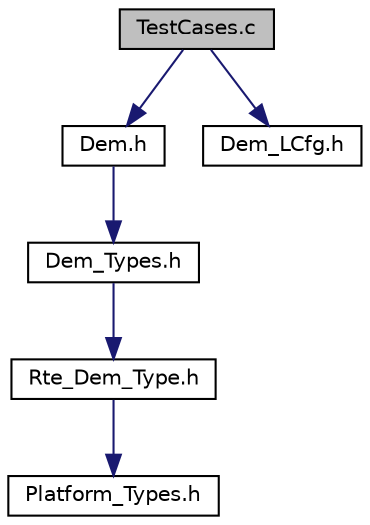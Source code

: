 digraph "TestCases.c"
{
 // LATEX_PDF_SIZE
  edge [fontname="Helvetica",fontsize="10",labelfontname="Helvetica",labelfontsize="10"];
  node [fontname="Helvetica",fontsize="10",shape=record];
  Node1 [label="TestCases.c",height=0.2,width=0.4,color="black", fillcolor="grey75", style="filled", fontcolor="black",tooltip=" "];
  Node1 -> Node2 [color="midnightblue",fontsize="10",style="solid",fontname="Helvetica"];
  Node2 [label="Dem.h",height=0.2,width=0.4,color="black", fillcolor="white", style="filled",URL="$_dem_8h.html",tooltip=" "];
  Node2 -> Node3 [color="midnightblue",fontsize="10",style="solid",fontname="Helvetica"];
  Node3 [label="Dem_Types.h",height=0.2,width=0.4,color="black", fillcolor="white", style="filled",URL="$_dem___types_8h.html",tooltip=" "];
  Node3 -> Node4 [color="midnightblue",fontsize="10",style="solid",fontname="Helvetica"];
  Node4 [label="Rte_Dem_Type.h",height=0.2,width=0.4,color="black", fillcolor="white", style="filled",URL="$_rte___dem___type_8h.html",tooltip=" "];
  Node4 -> Node5 [color="midnightblue",fontsize="10",style="solid",fontname="Helvetica"];
  Node5 [label="Platform_Types.h",height=0.2,width=0.4,color="black", fillcolor="white", style="filled",URL="$_platform___types_8h.html",tooltip=" "];
  Node1 -> Node6 [color="midnightblue",fontsize="10",style="solid",fontname="Helvetica"];
  Node6 [label="Dem_LCfg.h",height=0.2,width=0.4,color="black", fillcolor="white", style="filled",URL="$_dem___l_cfg_8h.html",tooltip=" "];
}
